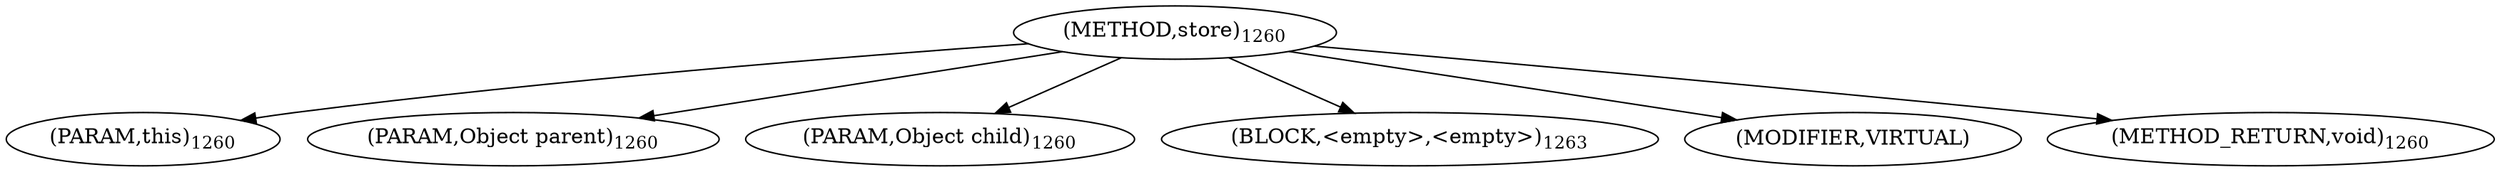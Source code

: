 digraph "store" {  
"2577" [label = <(METHOD,store)<SUB>1260</SUB>> ]
"2578" [label = <(PARAM,this)<SUB>1260</SUB>> ]
"2579" [label = <(PARAM,Object parent)<SUB>1260</SUB>> ]
"2580" [label = <(PARAM,Object child)<SUB>1260</SUB>> ]
"2581" [label = <(BLOCK,&lt;empty&gt;,&lt;empty&gt;)<SUB>1263</SUB>> ]
"2582" [label = <(MODIFIER,VIRTUAL)> ]
"2583" [label = <(METHOD_RETURN,void)<SUB>1260</SUB>> ]
  "2577" -> "2578" 
  "2577" -> "2579" 
  "2577" -> "2580" 
  "2577" -> "2581" 
  "2577" -> "2582" 
  "2577" -> "2583" 
}

